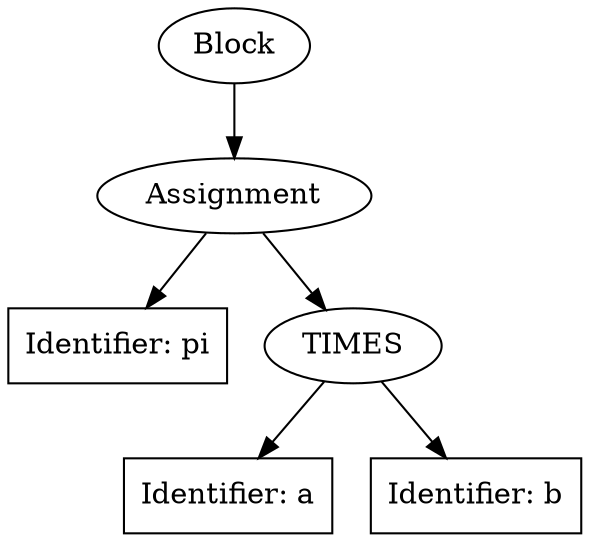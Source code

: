 digraph G {
	root [label="Block"]
	root -> root_0;
	root_0 [label="Assignment"]
	root_0 -> root_0_left;
	root_0_left [shape=box,label="Identifier: pi"]
	root_0 -> root_0_right;
	root_0_right [label="TIMES"]
	root_0_right -> root_0_right_left;
	root_0_right_left [shape=box,label="Identifier: a"]
	root_0_right -> root_0_right_right;
	root_0_right_right [shape=box,label="Identifier: b"]
}
